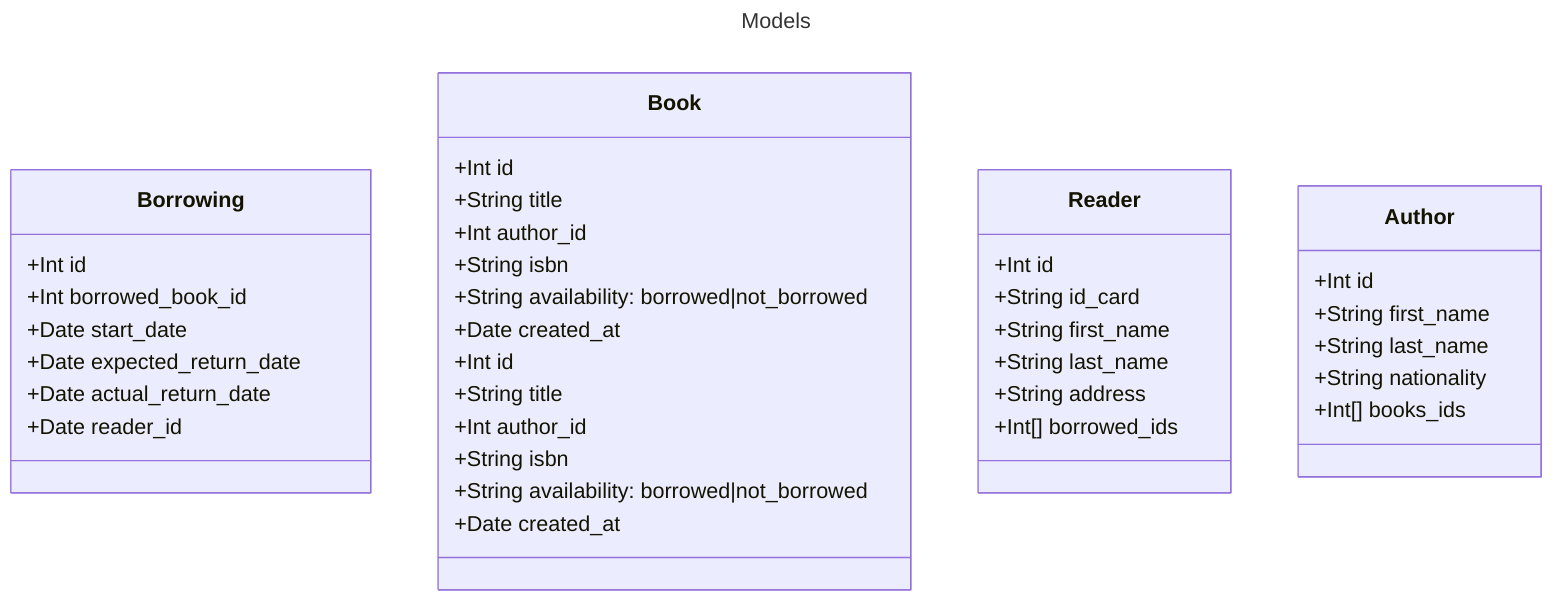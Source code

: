 ---
title: Models
---
classDiagram
    class Borrowing {
        +Int id
        +Int borrowed_book_id
        +Date start_date
        +Date expected_return_date
        +Date actual_return_date
        +Date reader_id
    }
    
    class Book {
        +Int id
        +String title
        +Int author_id
        +String isbn
        +String availability: borrowed|not_borrowed
        +Date created_at
    }
    
    class Book {
        +Int id
        +String title
        +Int author_id
        +String isbn
        +String availability: borrowed|not_borrowed
        +Date created_at
    }

    class Reader {
        +Int id
        +String id_card
        +String first_name
        +String last_name
        +String address
        +Int[] borrowed_ids
    }

    class Author {
        +Int id
        +String first_name
        +String last_name
        +String nationality
        +Int[] books_ids
    }